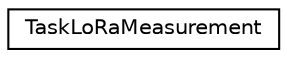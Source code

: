 digraph "Graphical Class Hierarchy"
{
  edge [fontname="Helvetica",fontsize="10",labelfontname="Helvetica",labelfontsize="10"];
  node [fontname="Helvetica",fontsize="10",shape=record];
  rankdir="LR";
  Node1 [label="TaskLoRaMeasurement",height=0.2,width=0.4,color="black", fillcolor="white", style="filled",URL="$class_task_lo_ra_measurement.html"];
}
